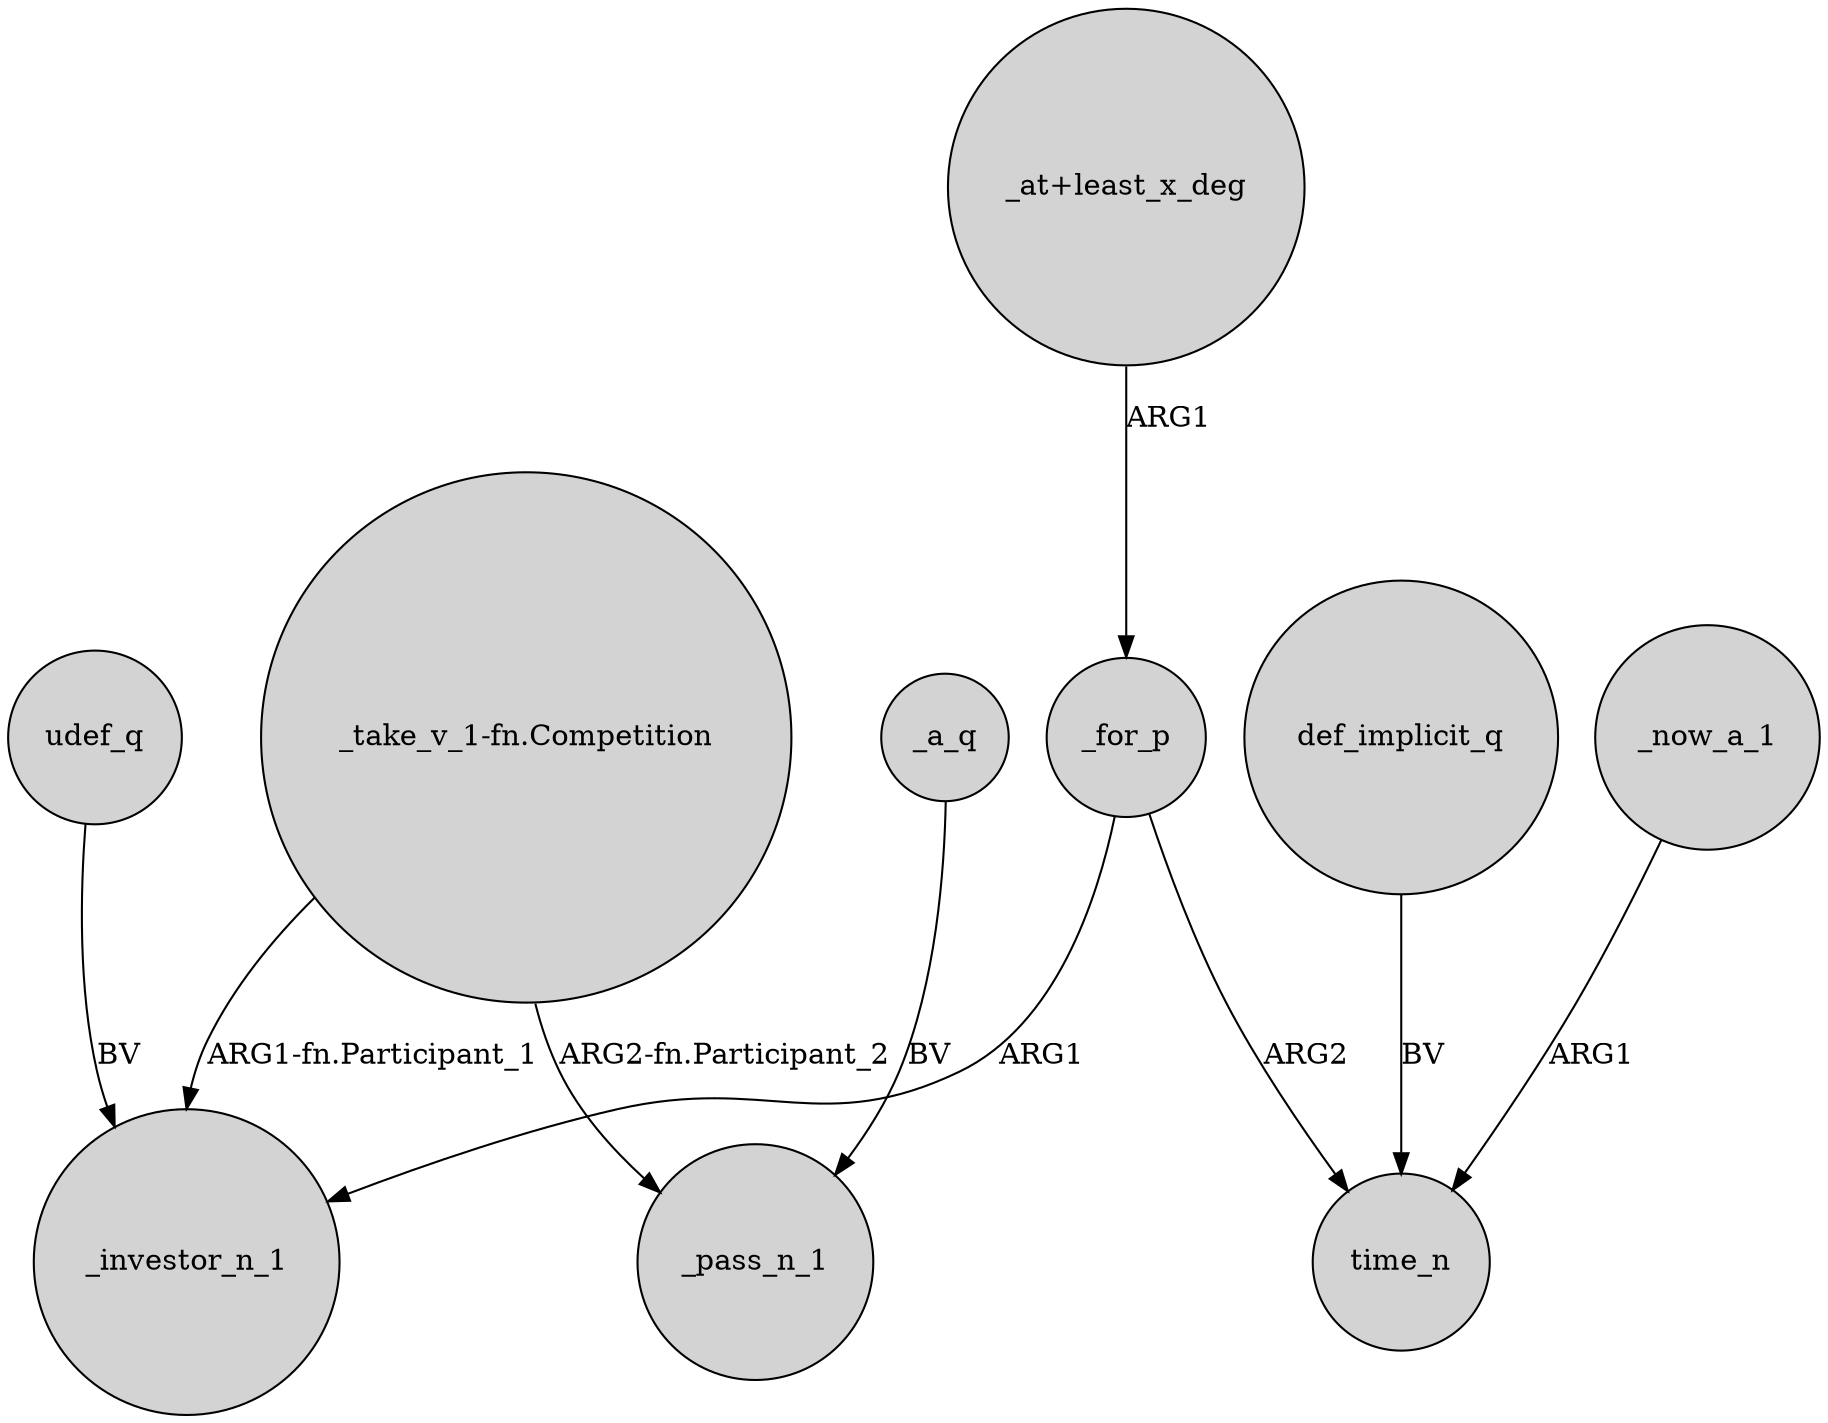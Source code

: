 digraph {
	node [shape=circle style=filled]
	"_take_v_1-fn.Competition" -> _investor_n_1 [label="ARG1-fn.Participant_1"]
	_a_q -> _pass_n_1 [label=BV]
	_for_p -> _investor_n_1 [label=ARG1]
	"_take_v_1-fn.Competition" -> _pass_n_1 [label="ARG2-fn.Participant_2"]
	_for_p -> time_n [label=ARG2]
	udef_q -> _investor_n_1 [label=BV]
	_now_a_1 -> time_n [label=ARG1]
	"_at+least_x_deg" -> _for_p [label=ARG1]
	def_implicit_q -> time_n [label=BV]
}
